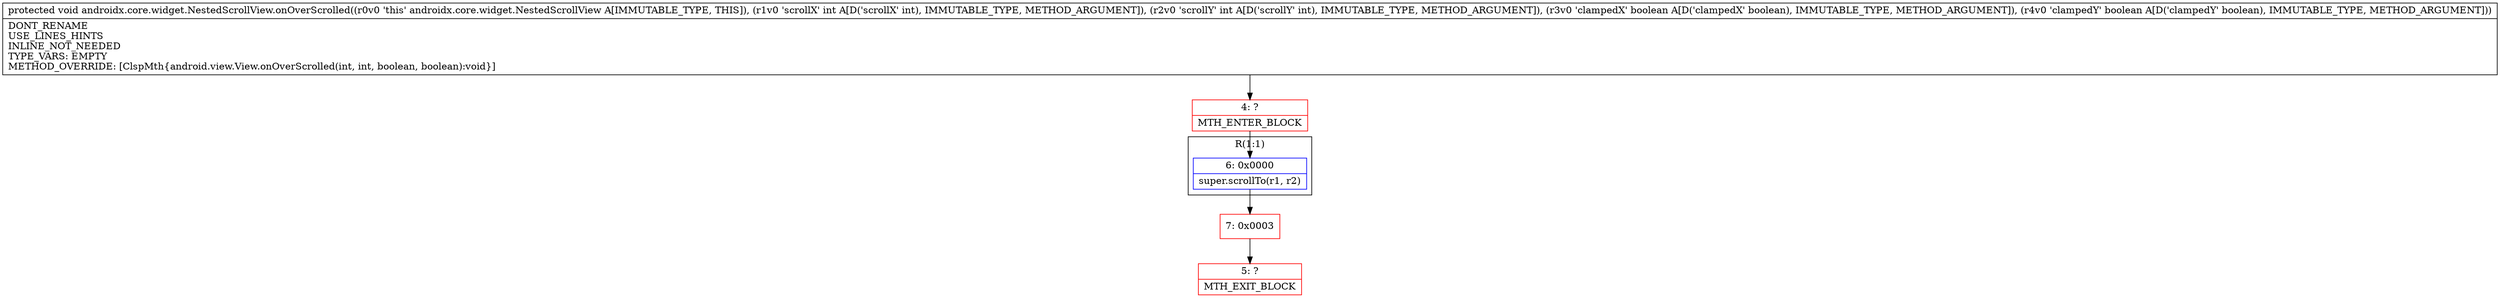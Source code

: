 digraph "CFG forandroidx.core.widget.NestedScrollView.onOverScrolled(IIZZ)V" {
subgraph cluster_Region_841871376 {
label = "R(1:1)";
node [shape=record,color=blue];
Node_6 [shape=record,label="{6\:\ 0x0000|super.scrollTo(r1, r2)\l}"];
}
Node_4 [shape=record,color=red,label="{4\:\ ?|MTH_ENTER_BLOCK\l}"];
Node_7 [shape=record,color=red,label="{7\:\ 0x0003}"];
Node_5 [shape=record,color=red,label="{5\:\ ?|MTH_EXIT_BLOCK\l}"];
MethodNode[shape=record,label="{protected void androidx.core.widget.NestedScrollView.onOverScrolled((r0v0 'this' androidx.core.widget.NestedScrollView A[IMMUTABLE_TYPE, THIS]), (r1v0 'scrollX' int A[D('scrollX' int), IMMUTABLE_TYPE, METHOD_ARGUMENT]), (r2v0 'scrollY' int A[D('scrollY' int), IMMUTABLE_TYPE, METHOD_ARGUMENT]), (r3v0 'clampedX' boolean A[D('clampedX' boolean), IMMUTABLE_TYPE, METHOD_ARGUMENT]), (r4v0 'clampedY' boolean A[D('clampedY' boolean), IMMUTABLE_TYPE, METHOD_ARGUMENT]))  | DONT_RENAME\lUSE_LINES_HINTS\lINLINE_NOT_NEEDED\lTYPE_VARS: EMPTY\lMETHOD_OVERRIDE: [ClspMth\{android.view.View.onOverScrolled(int, int, boolean, boolean):void\}]\l}"];
MethodNode -> Node_4;Node_6 -> Node_7;
Node_4 -> Node_6;
Node_7 -> Node_5;
}

